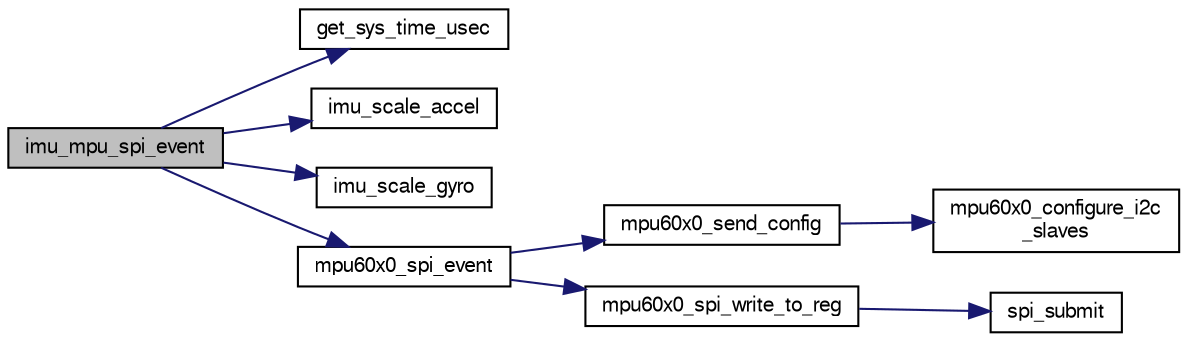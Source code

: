 digraph "imu_mpu_spi_event"
{
  edge [fontname="FreeSans",fontsize="10",labelfontname="FreeSans",labelfontsize="10"];
  node [fontname="FreeSans",fontsize="10",shape=record];
  rankdir="LR";
  Node1 [label="imu_mpu_spi_event",height=0.2,width=0.4,color="black", fillcolor="grey75", style="filled", fontcolor="black"];
  Node1 -> Node2 [color="midnightblue",fontsize="10",style="solid",fontname="FreeSans"];
  Node2 [label="get_sys_time_usec",height=0.2,width=0.4,color="black", fillcolor="white", style="filled",URL="$chibios_2mcu__periph_2sys__time__arch_8c.html#a7ddfef1f78a56c6b4c4c536b5d670bfb",tooltip="Get the time in microseconds since startup. "];
  Node1 -> Node3 [color="midnightblue",fontsize="10",style="solid",fontname="FreeSans"];
  Node3 [label="imu_scale_accel",height=0.2,width=0.4,color="black", fillcolor="white", style="filled",URL="$ahrs__gx3_8c.html#a34a2e1e2b450191b8ab1e849239810b2"];
  Node1 -> Node4 [color="midnightblue",fontsize="10",style="solid",fontname="FreeSans"];
  Node4 [label="imu_scale_gyro",height=0.2,width=0.4,color="black", fillcolor="white", style="filled",URL="$ahrs__gx3_8c.html#a8d63b0a61c8ffe88dd15b40843b1ae1d"];
  Node1 -> Node5 [color="midnightblue",fontsize="10",style="solid",fontname="FreeSans"];
  Node5 [label="mpu60x0_spi_event",height=0.2,width=0.4,color="black", fillcolor="white", style="filled",URL="$mpu60x0__spi_8c.html#a352dbef3019f057741cf1494e4b6f36d"];
  Node5 -> Node6 [color="midnightblue",fontsize="10",style="solid",fontname="FreeSans"];
  Node6 [label="mpu60x0_send_config",height=0.2,width=0.4,color="black", fillcolor="white", style="filled",URL="$mpu60x0_8c.html#a564470aa2f16b3f6665b99d9141f9ae7",tooltip="Configuration sequence called once before normal use. "];
  Node6 -> Node7 [color="midnightblue",fontsize="10",style="solid",fontname="FreeSans"];
  Node7 [label="mpu60x0_configure_i2c\l_slaves",height=0.2,width=0.4,color="black", fillcolor="white", style="filled",URL="$mpu60x0_8h.html#aedbe7307e6e7f522300178dd964c2f3b",tooltip="Configure I2C slaves of the MPU. "];
  Node5 -> Node8 [color="midnightblue",fontsize="10",style="solid",fontname="FreeSans"];
  Node8 [label="mpu60x0_spi_write_to_reg",height=0.2,width=0.4,color="black", fillcolor="white", style="filled",URL="$mpu60x0__spi_8c.html#af1fb9f28813ab2ad3e7f89298ca708c8"];
  Node8 -> Node9 [color="midnightblue",fontsize="10",style="solid",fontname="FreeSans"];
  Node9 [label="spi_submit",height=0.2,width=0.4,color="black", fillcolor="white", style="filled",URL="$group__spi.html#ga5d383931766cb373ebad0b8bc26d439d",tooltip="Submit SPI transaction. "];
}
